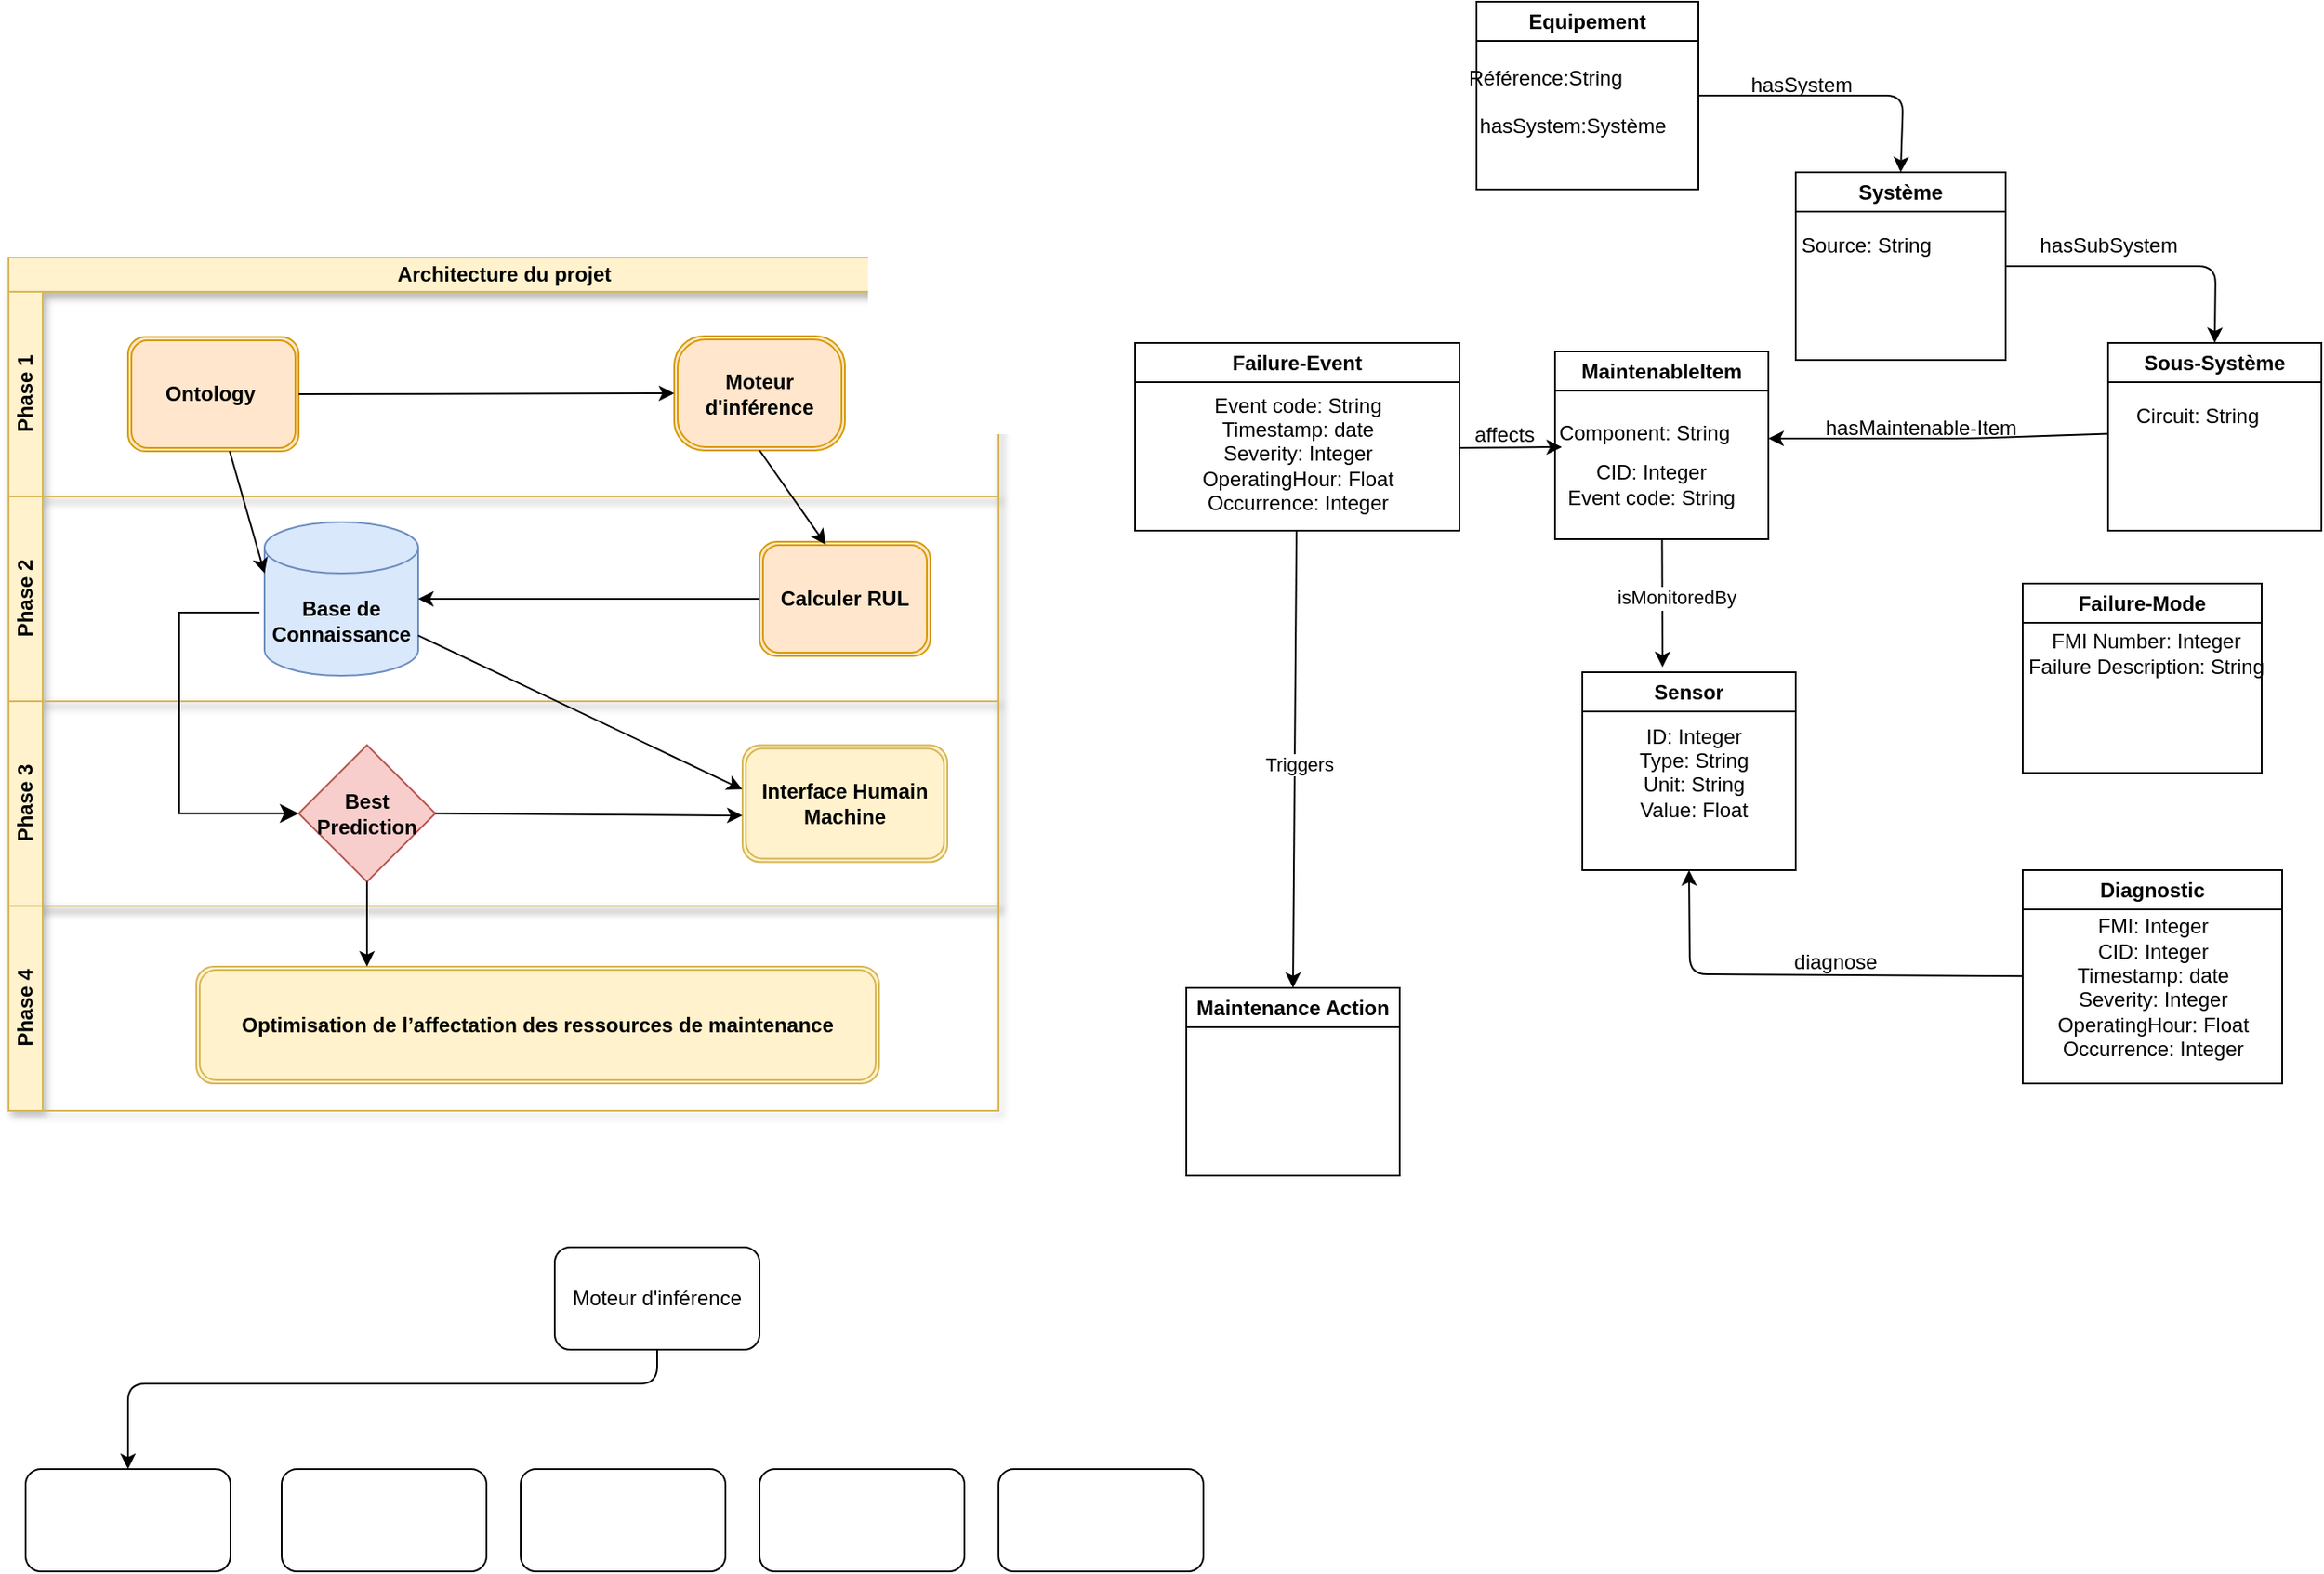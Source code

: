 <mxfile>
    <diagram id="W2HS0IA7veLctY5iaHjV" name="Page-1">
        <mxGraphModel dx="1852" dy="519" grid="1" gridSize="10" guides="1" tooltips="1" connect="1" arrows="1" fold="1" page="1" pageScale="1" pageWidth="850" pageHeight="1100" math="0" shadow="0">
            <root>
                <mxCell id="0"/>
                <mxCell id="1" parent="0"/>
                <mxCell id="3" value="Equipement" style="swimlane;whiteSpace=wrap;html=1;" parent="1" vertex="1">
                    <mxGeometry x="30" y="20" width="130" height="110" as="geometry"/>
                </mxCell>
                <mxCell id="7" value="Référence:String" style="text;html=1;align=center;verticalAlign=middle;resizable=0;points=[];autosize=1;strokeColor=none;fillColor=none;" parent="3" vertex="1">
                    <mxGeometry x="-15" y="30" width="110" height="30" as="geometry"/>
                </mxCell>
                <mxCell id="17" value="" style="edgeStyle=none;html=1;entryX=0.5;entryY=0;entryDx=0;entryDy=0;" parent="1" source="8" target="14" edge="1">
                    <mxGeometry relative="1" as="geometry">
                        <mxPoint x="441.5" y="175" as="targetPoint"/>
                        <Array as="points">
                            <mxPoint x="463" y="175"/>
                        </Array>
                    </mxGeometry>
                </mxCell>
                <mxCell id="8" value="Système" style="swimlane;whiteSpace=wrap;html=1;" parent="1" vertex="1">
                    <mxGeometry x="217" y="120" width="123" height="110" as="geometry"/>
                </mxCell>
                <mxCell id="10" value="" style="edgeStyle=none;orthogonalLoop=1;jettySize=auto;html=1;entryX=0.5;entryY=0;entryDx=0;entryDy=0;exitX=1;exitY=0.5;exitDx=0;exitDy=0;" parent="1" source="3" target="8" edge="1">
                    <mxGeometry width="100" relative="1" as="geometry">
                        <mxPoint x="160" y="20" as="sourcePoint"/>
                        <mxPoint x="260" y="20" as="targetPoint"/>
                        <Array as="points">
                            <mxPoint x="280" y="75"/>
                        </Array>
                    </mxGeometry>
                </mxCell>
                <mxCell id="11" value="hasSystem" style="text;html=1;align=center;verticalAlign=middle;resizable=0;points=[];autosize=1;strokeColor=none;fillColor=none;" parent="1" vertex="1">
                    <mxGeometry x="180" y="54" width="80" height="30" as="geometry"/>
                </mxCell>
                <mxCell id="12" value="hasSystem:Système" style="text;html=1;align=center;verticalAlign=middle;resizable=0;points=[];autosize=1;strokeColor=none;fillColor=none;" parent="1" vertex="1">
                    <mxGeometry x="21" y="78" width="130" height="30" as="geometry"/>
                </mxCell>
                <mxCell id="13" value="Source: String" style="text;html=1;align=center;verticalAlign=middle;resizable=0;points=[];autosize=1;strokeColor=none;fillColor=none;" parent="1" vertex="1">
                    <mxGeometry x="208" y="148" width="100" height="30" as="geometry"/>
                </mxCell>
                <mxCell id="25" value="" style="edgeStyle=none;html=1;entryX=1;entryY=0.5;entryDx=0;entryDy=0;" parent="1" edge="1">
                    <mxGeometry relative="1" as="geometry">
                        <mxPoint x="400" y="273.193" as="sourcePoint"/>
                        <mxPoint x="201" y="276" as="targetPoint"/>
                        <Array as="points">
                            <mxPoint x="320" y="276"/>
                        </Array>
                    </mxGeometry>
                </mxCell>
                <mxCell id="14" value="Sous-Système" style="swimlane;whiteSpace=wrap;html=1;" parent="1" vertex="1">
                    <mxGeometry x="400" y="220" width="125" height="110" as="geometry"/>
                </mxCell>
                <mxCell id="15" value="Circuit: String" style="text;html=1;align=center;verticalAlign=middle;resizable=0;points=[];autosize=1;strokeColor=none;fillColor=none;" parent="1" vertex="1">
                    <mxGeometry x="402" y="248" width="100" height="30" as="geometry"/>
                </mxCell>
                <mxCell id="18" value="hasSubSystem" style="text;html=1;align=center;verticalAlign=middle;resizable=0;points=[];autosize=1;strokeColor=none;fillColor=none;" parent="1" vertex="1">
                    <mxGeometry x="350" y="148" width="100" height="30" as="geometry"/>
                </mxCell>
                <mxCell id="19" value="Sensor" style="swimlane;whiteSpace=wrap;html=1;" parent="1" vertex="1">
                    <mxGeometry x="92" y="413" width="125" height="116" as="geometry"/>
                </mxCell>
                <mxCell id="28" value="ID: Integer&lt;div&gt;Type: String&lt;/div&gt;&lt;div&gt;Unit: String&lt;/div&gt;&lt;div&gt;Value: Float&lt;/div&gt;&lt;div&gt;&amp;nbsp;&lt;/div&gt;" style="text;html=1;align=center;verticalAlign=middle;resizable=0;points=[];autosize=1;strokeColor=none;fillColor=none;" parent="19" vertex="1">
                    <mxGeometry x="20" y="21" width="90" height="90" as="geometry"/>
                </mxCell>
                <mxCell id="43" value="" style="edgeStyle=none;html=1;entryX=0.5;entryY=1;entryDx=0;entryDy=0;" parent="1" source="20" target="19" edge="1">
                    <mxGeometry relative="1" as="geometry">
                        <mxPoint x="234" y="591.5" as="targetPoint"/>
                        <Array as="points">
                            <mxPoint x="155" y="590"/>
                        </Array>
                    </mxGeometry>
                </mxCell>
                <mxCell id="20" value="Diagnostic" style="swimlane;whiteSpace=wrap;html=1;" parent="1" vertex="1">
                    <mxGeometry x="350" y="529" width="152" height="125" as="geometry"/>
                </mxCell>
                <mxCell id="40" value="FMI: Integer&lt;div&gt;CID: Integer&lt;/div&gt;&lt;div&gt;Timestamp: date&lt;/div&gt;&lt;div&gt;Severity: Integer&lt;/div&gt;&lt;div&gt;OperatingHour: Float&lt;/div&gt;&lt;div&gt;Occurrence: Integer&lt;/div&gt;&lt;div&gt;&lt;br&gt;&lt;/div&gt;" style="text;html=1;align=center;verticalAlign=middle;resizable=0;points=[];autosize=1;strokeColor=none;fillColor=none;" parent="20" vertex="1">
                    <mxGeometry x="6" y="21" width="140" height="110" as="geometry"/>
                </mxCell>
                <mxCell id="49" value="" style="edgeStyle=none;html=1;entryX=0.5;entryY=0;entryDx=0;entryDy=0;" parent="1" source="21" target="22" edge="1">
                    <mxGeometry relative="1" as="geometry">
                        <mxPoint x="-79" y="435" as="targetPoint"/>
                    </mxGeometry>
                </mxCell>
                <mxCell id="50" value="Triggers" style="edgeLabel;html=1;align=center;verticalAlign=middle;resizable=0;points=[];" parent="49" vertex="1" connectable="0">
                    <mxGeometry x="0.022" y="2" relative="1" as="geometry">
                        <mxPoint as="offset"/>
                    </mxGeometry>
                </mxCell>
                <mxCell id="21" value="Failure-Event" style="swimlane;whiteSpace=wrap;html=1;" parent="1" vertex="1">
                    <mxGeometry x="-170" y="220" width="190" height="110" as="geometry"/>
                </mxCell>
                <mxCell id="36" value="Event code: String&lt;div&gt;Timestamp: date&lt;/div&gt;&lt;div&gt;Severity: Integer&lt;/div&gt;&lt;div&gt;OperatingHour: Float&lt;/div&gt;&lt;div&gt;Occurrence: Integer&lt;/div&gt;" style="text;html=1;align=center;verticalAlign=middle;resizable=0;points=[];autosize=1;strokeColor=none;fillColor=none;" parent="21" vertex="1">
                    <mxGeometry x="25" y="20" width="140" height="90" as="geometry"/>
                </mxCell>
                <mxCell id="22" value="Maintenance Action" style="swimlane;whiteSpace=wrap;html=1;" parent="1" vertex="1">
                    <mxGeometry x="-140" y="598" width="125" height="110" as="geometry"/>
                </mxCell>
                <mxCell id="29" value="" style="edgeStyle=none;html=1;" parent="1" source="23" edge="1">
                    <mxGeometry relative="1" as="geometry">
                        <mxPoint x="139" y="410" as="targetPoint"/>
                    </mxGeometry>
                </mxCell>
                <mxCell id="30" value="Text" style="edgeLabel;html=1;align=center;verticalAlign=middle;resizable=0;points=[];" parent="29" vertex="1" connectable="0">
                    <mxGeometry x="-0.066" y="4" relative="1" as="geometry">
                        <mxPoint as="offset"/>
                    </mxGeometry>
                </mxCell>
                <mxCell id="31" value="isMonitoredBy" style="edgeLabel;html=1;align=center;verticalAlign=middle;resizable=0;points=[];" parent="29" vertex="1" connectable="0">
                    <mxGeometry x="-0.092" y="8" relative="1" as="geometry">
                        <mxPoint as="offset"/>
                    </mxGeometry>
                </mxCell>
                <mxCell id="23" value="MaintenableItem" style="swimlane;whiteSpace=wrap;html=1;" parent="1" vertex="1">
                    <mxGeometry x="76" y="225" width="125" height="110" as="geometry"/>
                </mxCell>
                <mxCell id="26" value="hasMaintenable-Item" style="text;html=1;align=center;verticalAlign=middle;resizable=0;points=[];autosize=1;strokeColor=none;fillColor=none;" parent="1" vertex="1">
                    <mxGeometry x="220" y="255" width="140" height="30" as="geometry"/>
                </mxCell>
                <mxCell id="27" value="Component: String" style="text;html=1;align=center;verticalAlign=middle;resizable=0;points=[];autosize=1;strokeColor=none;fillColor=none;" parent="1" vertex="1">
                    <mxGeometry x="68" y="258" width="120" height="30" as="geometry"/>
                </mxCell>
                <mxCell id="34" value="Failure-Mode" style="swimlane;whiteSpace=wrap;html=1;" parent="1" vertex="1">
                    <mxGeometry x="350" y="361" width="140" height="111" as="geometry"/>
                </mxCell>
                <mxCell id="35" value="FMI Number: Integer&lt;div&gt;&lt;font color=&quot;#000000&quot;&gt;Failure Description: String&lt;br&gt;&lt;/font&gt;&lt;div&gt;&lt;font color=&quot;#000000&quot;&gt;&lt;br&gt;&lt;/font&gt;&lt;div&gt;&lt;font color=&quot;#000000&quot;&gt;&lt;br&gt;&lt;/font&gt;&lt;div&gt;&lt;font color=&quot;#000000&quot;&gt;&lt;br&gt;&lt;/font&gt;&lt;div&gt;&lt;br&gt;&lt;/div&gt;&lt;/div&gt;&lt;/div&gt;&lt;/div&gt;&lt;/div&gt;" style="text;html=1;align=center;verticalAlign=middle;resizable=0;points=[];autosize=1;strokeColor=none;fillColor=none;" parent="34" vertex="1">
                    <mxGeometry x="-8" y="20" width="160" height="100" as="geometry"/>
                </mxCell>
                <mxCell id="37" value="CID: Integer&lt;div&gt;Event code: String&lt;/div&gt;" style="text;html=1;align=center;verticalAlign=middle;resizable=0;points=[];autosize=1;strokeColor=none;fillColor=none;" parent="1" vertex="1">
                    <mxGeometry x="72" y="283" width="120" height="40" as="geometry"/>
                </mxCell>
                <mxCell id="38" value="" style="edgeStyle=none;html=1;entryX=0.167;entryY=-0.05;entryDx=0;entryDy=0;entryPerimeter=0;" parent="1" edge="1">
                    <mxGeometry relative="1" as="geometry">
                        <mxPoint x="20" y="281.462" as="sourcePoint"/>
                        <mxPoint x="80.04" y="281" as="targetPoint"/>
                    </mxGeometry>
                </mxCell>
                <mxCell id="39" value="affects" style="text;html=1;align=center;verticalAlign=middle;resizable=0;points=[];autosize=1;strokeColor=none;fillColor=none;" parent="1" vertex="1">
                    <mxGeometry x="16" y="259" width="60" height="30" as="geometry"/>
                </mxCell>
                <mxCell id="44" value="diagnose" style="text;html=1;align=center;verticalAlign=middle;resizable=0;points=[];autosize=1;strokeColor=none;fillColor=none;" parent="1" vertex="1">
                    <mxGeometry x="205" y="568" width="70" height="30" as="geometry"/>
                </mxCell>
                <mxCell id="69" value="Architecture du projet" style="swimlane;childLayout=stackLayout;resizeParent=1;resizeParentMax=0;horizontal=1;startSize=20;horizontalStack=0;html=1;fillColor=#fff2cc;strokeColor=#d6b656;shadow=1;" parent="1" vertex="1">
                    <mxGeometry x="-830" y="170" width="580" height="380" as="geometry"/>
                </mxCell>
                <mxCell id="70" value="Phase 1" style="swimlane;startSize=20;horizontal=0;html=1;fillColor=#fff2cc;strokeColor=#d6b656;shadow=1;" parent="69" vertex="1">
                    <mxGeometry y="20" width="580" height="120" as="geometry"/>
                </mxCell>
                <mxCell id="74" value="&lt;b&gt;Ontology&amp;nbsp;&lt;/b&gt;" style="shape=ext;double=1;rounded=1;whiteSpace=wrap;html=1;fillColor=#ffe6cc;strokeColor=#d79b00;" parent="70" vertex="1">
                    <mxGeometry x="70" y="26.5" width="100" height="67" as="geometry"/>
                </mxCell>
                <mxCell id="75" value="&lt;b&gt;Moteur d&#39;inférence&lt;/b&gt;" style="shape=ext;double=1;rounded=1;whiteSpace=wrap;html=1;arcSize=26;fillColor=#ffe6cc;strokeColor=#d79b00;" parent="70" vertex="1">
                    <mxGeometry x="390" y="26" width="100" height="67" as="geometry"/>
                </mxCell>
                <mxCell id="77" value="" style="endArrow=classic;html=1;exitX=1;exitY=0.5;exitDx=0;exitDy=0;entryX=0;entryY=0.5;entryDx=0;entryDy=0;" parent="70" source="74" target="75" edge="1">
                    <mxGeometry width="50" height="50" relative="1" as="geometry">
                        <mxPoint x="270" y="190" as="sourcePoint"/>
                        <mxPoint x="320" y="140" as="targetPoint"/>
                    </mxGeometry>
                </mxCell>
                <mxCell id="71" value="Phase 2" style="swimlane;startSize=20;horizontal=0;html=1;fillColor=#fff2cc;strokeColor=#d6b656;shadow=1;" parent="69" vertex="1">
                    <mxGeometry y="140" width="580" height="120" as="geometry"/>
                </mxCell>
                <mxCell id="79" value="&lt;b&gt;Base de Connaissance&lt;/b&gt;" style="shape=cylinder3;whiteSpace=wrap;html=1;boundedLbl=1;backgroundOutline=1;size=15;fillColor=#dae8fc;strokeColor=#6c8ebf;" parent="71" vertex="1">
                    <mxGeometry x="150" y="15" width="90" height="90" as="geometry"/>
                </mxCell>
                <mxCell id="76" value="&lt;b&gt;Calculer RUL&lt;/b&gt;" style="shape=ext;double=1;rounded=1;whiteSpace=wrap;html=1;fillColor=#ffe6cc;strokeColor=#d79b00;" parent="71" vertex="1">
                    <mxGeometry x="440" y="26.5" width="100" height="67" as="geometry"/>
                </mxCell>
                <mxCell id="130" value="" style="endArrow=classic;html=1;exitX=0;exitY=0.5;exitDx=0;exitDy=0;entryX=1;entryY=0.5;entryDx=0;entryDy=0;entryPerimeter=0;" parent="71" source="76" edge="1" target="79">
                    <mxGeometry width="50" height="50" relative="1" as="geometry">
                        <mxPoint x="300" y="80" as="sourcePoint"/>
                        <mxPoint x="240" y="20" as="targetPoint"/>
                    </mxGeometry>
                </mxCell>
                <mxCell id="72" value="Phase 3" style="swimlane;startSize=20;horizontal=0;html=1;fillColor=#fff2cc;strokeColor=#d6b656;shadow=1;" parent="69" vertex="1">
                    <mxGeometry y="260" width="580" height="120" as="geometry"/>
                </mxCell>
                <mxCell id="81" value="&lt;b&gt;Best Prediction&lt;/b&gt;" style="rhombus;whiteSpace=wrap;html=1;fillColor=#f8cecc;strokeColor=#b85450;" parent="72" vertex="1">
                    <mxGeometry x="170" y="25.75" width="80" height="80" as="geometry"/>
                </mxCell>
                <mxCell id="80" value="&lt;b&gt;Interface Humain Machine&lt;/b&gt;" style="shape=ext;double=1;rounded=1;whiteSpace=wrap;html=1;fillColor=#fff2cc;strokeColor=#d6b656;" parent="72" vertex="1">
                    <mxGeometry x="430" y="25.75" width="120" height="68.5" as="geometry"/>
                </mxCell>
                <mxCell id="139" style="edgeStyle=none;html=1;exitX=1;exitY=0.5;exitDx=0;exitDy=0;entryX=0;entryY=0.602;entryDx=0;entryDy=0;entryPerimeter=0;" edge="1" parent="72" source="81" target="80">
                    <mxGeometry relative="1" as="geometry"/>
                </mxCell>
                <mxCell id="119" value="" style="endArrow=classic;html=1;entryX=0;entryY=0;entryDx=0;entryDy=30;entryPerimeter=0;" parent="69" source="74" target="79" edge="1">
                    <mxGeometry width="50" height="50" relative="1" as="geometry">
                        <mxPoint x="310" y="220" as="sourcePoint"/>
                        <mxPoint x="360" y="170" as="targetPoint"/>
                    </mxGeometry>
                </mxCell>
                <mxCell id="120" value="" style="edgeStyle=elbowEdgeStyle;elbow=vertical;endArrow=classic;html=1;curved=0;rounded=0;endSize=8;startSize=8;exitX=-0.033;exitY=0.589;exitDx=0;exitDy=0;exitPerimeter=0;entryX=0;entryY=0.5;entryDx=0;entryDy=0;" parent="69" source="79" target="81" edge="1">
                    <mxGeometry width="50" height="50" relative="1" as="geometry">
                        <mxPoint x="310" y="220" as="sourcePoint"/>
                        <mxPoint x="360" y="170" as="targetPoint"/>
                        <Array as="points">
                            <mxPoint x="100" y="300"/>
                            <mxPoint x="130" y="240"/>
                        </Array>
                    </mxGeometry>
                </mxCell>
                <mxCell id="129" value="" style="endArrow=classic;html=1;entryX=-0.001;entryY=0.378;entryDx=0;entryDy=0;entryPerimeter=0;" parent="69" target="80" edge="1" source="79">
                    <mxGeometry width="50" height="50" relative="1" as="geometry">
                        <mxPoint x="240" y="200" as="sourcePoint"/>
                        <mxPoint x="350" y="170" as="targetPoint"/>
                    </mxGeometry>
                </mxCell>
                <mxCell id="142" style="edgeStyle=none;html=1;exitX=0.5;exitY=1;exitDx=0;exitDy=0;entryX=0.388;entryY=0.026;entryDx=0;entryDy=0;entryPerimeter=0;" edge="1" parent="69" source="75" target="76">
                    <mxGeometry relative="1" as="geometry"/>
                </mxCell>
                <mxCell id="136" value="Phase 4" style="swimlane;startSize=20;horizontal=0;html=1;fillColor=#fff2cc;strokeColor=#d6b656;shadow=1;" vertex="1" parent="1">
                    <mxGeometry x="-830" y="550" width="580" height="120" as="geometry"/>
                </mxCell>
                <mxCell id="140" value="&lt;b&gt;Optimisation de l’affectation des ressources de maintenance&lt;/b&gt;" style="shape=ext;double=1;rounded=1;whiteSpace=wrap;html=1;fillColor=#fff2cc;strokeColor=#d6b656;" vertex="1" parent="136">
                    <mxGeometry x="110" y="35.5" width="400" height="68.5" as="geometry"/>
                </mxCell>
                <mxCell id="141" style="edgeStyle=none;html=1;exitX=0.5;exitY=1;exitDx=0;exitDy=0;entryX=0.25;entryY=0;entryDx=0;entryDy=0;" edge="1" parent="1" source="81" target="140">
                    <mxGeometry relative="1" as="geometry">
                        <mxPoint x="-620" y="560" as="targetPoint"/>
                    </mxGeometry>
                </mxCell>
                <mxCell id="146" style="edgeStyle=none;html=1;entryX=0.5;entryY=0;entryDx=0;entryDy=0;exitX=0.5;exitY=1;exitDx=0;exitDy=0;" edge="1" parent="1" source="143" target="145">
                    <mxGeometry relative="1" as="geometry">
                        <mxPoint x="-450" y="830" as="sourcePoint"/>
                        <Array as="points">
                            <mxPoint x="-450" y="830"/>
                            <mxPoint x="-760" y="830"/>
                        </Array>
                    </mxGeometry>
                </mxCell>
                <mxCell id="143" value="Moteur d&#39;inférence" style="rounded=1;whiteSpace=wrap;html=1;" vertex="1" parent="1">
                    <mxGeometry x="-510" y="750" width="120" height="60" as="geometry"/>
                </mxCell>
                <mxCell id="145" value="" style="rounded=1;whiteSpace=wrap;html=1;" vertex="1" parent="1">
                    <mxGeometry x="-820" y="880.0" width="120" height="60" as="geometry"/>
                </mxCell>
                <mxCell id="147" value="" style="rounded=1;whiteSpace=wrap;html=1;" vertex="1" parent="1">
                    <mxGeometry x="-670" y="880" width="120" height="60" as="geometry"/>
                </mxCell>
                <mxCell id="148" value="" style="rounded=1;whiteSpace=wrap;html=1;" vertex="1" parent="1">
                    <mxGeometry x="-530" y="880" width="120" height="60" as="geometry"/>
                </mxCell>
                <mxCell id="149" value="" style="rounded=1;whiteSpace=wrap;html=1;" vertex="1" parent="1">
                    <mxGeometry x="-390" y="880" width="120" height="60" as="geometry"/>
                </mxCell>
                <mxCell id="150" value="" style="rounded=1;whiteSpace=wrap;html=1;" vertex="1" parent="1">
                    <mxGeometry x="-250" y="880" width="120" height="60" as="geometry"/>
                </mxCell>
            </root>
        </mxGraphModel>
    </diagram>
</mxfile>